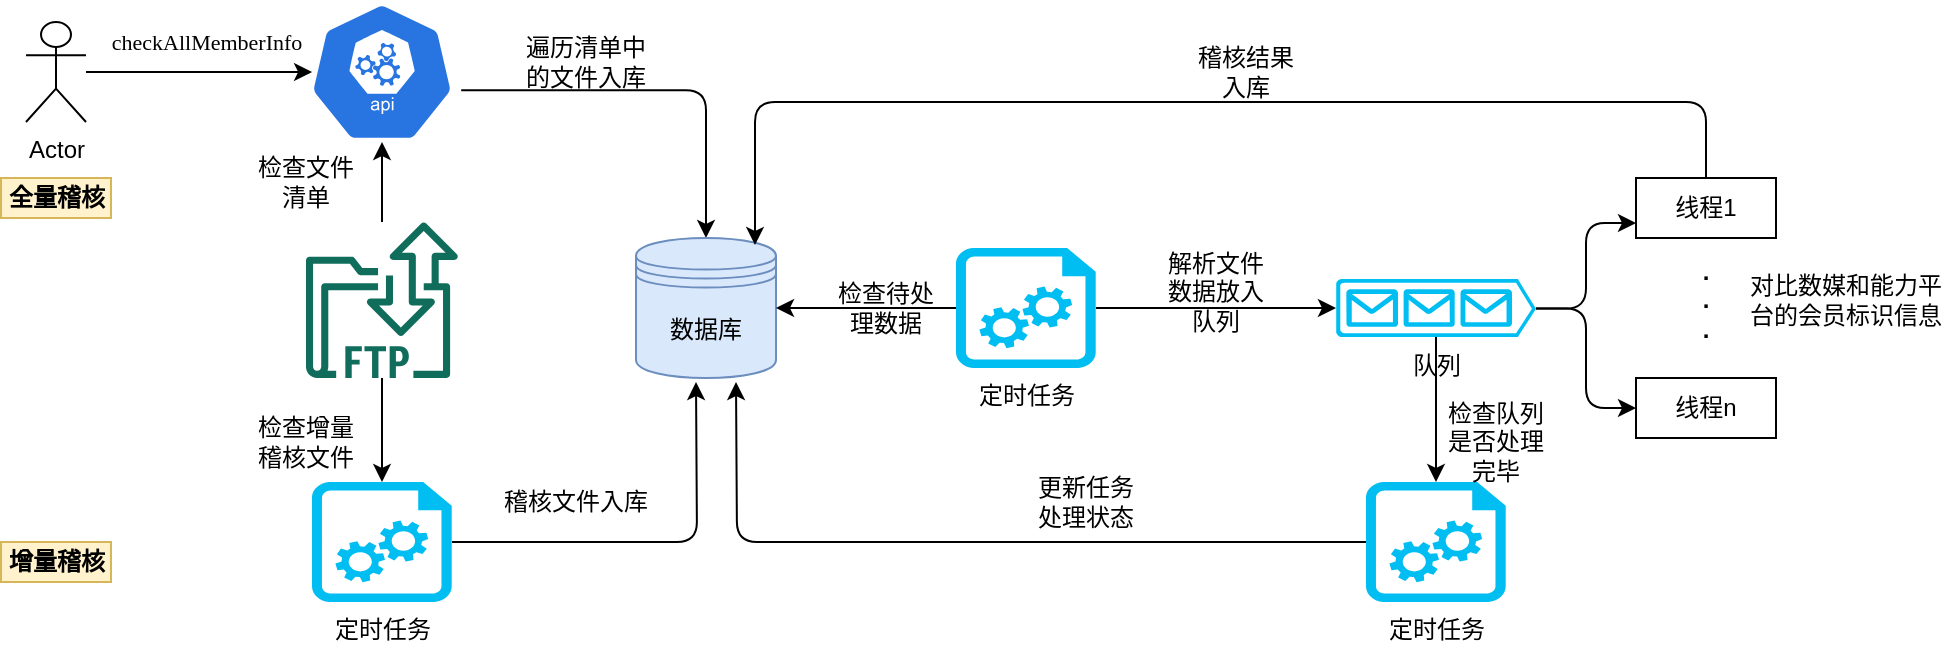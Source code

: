 <mxfile version="14.8.0" type="github">
  <diagram id="fYKfGPqdpj5STdfEeVyN" name="Page-1">
    <mxGraphModel dx="942" dy="582" grid="1" gridSize="10" guides="1" tooltips="1" connect="1" arrows="1" fold="1" page="1" pageScale="1" pageWidth="1169" pageHeight="1654" math="0" shadow="0">
      <root>
        <mxCell id="0" />
        <mxCell id="1" parent="0" />
        <mxCell id="s__IYp2AZCWsRCQvnXPb-18" style="edgeStyle=orthogonalEdgeStyle;orthogonalLoop=1;jettySize=auto;html=1;exitX=1;exitY=0.5;exitDx=0;exitDy=0;exitPerimeter=0;" edge="1" parent="1" source="s__IYp2AZCWsRCQvnXPb-1">
          <mxGeometry relative="1" as="geometry">
            <mxPoint x="430" y="240" as="targetPoint" />
          </mxGeometry>
        </mxCell>
        <mxCell id="s__IYp2AZCWsRCQvnXPb-1" value="定时任务" style="verticalLabelPosition=bottom;html=1;verticalAlign=top;align=center;strokeColor=none;fillColor=#00BEF2;shape=mxgraph.azure.startup_task;pointerEvents=1;" vertex="1" parent="1">
          <mxGeometry x="238" y="290" width="70" height="60" as="geometry" />
        </mxCell>
        <mxCell id="s__IYp2AZCWsRCQvnXPb-17" style="edgeStyle=orthogonalEdgeStyle;orthogonalLoop=1;jettySize=auto;html=1;exitX=0.995;exitY=0.63;exitDx=0;exitDy=0;exitPerimeter=0;entryX=0.5;entryY=0;entryDx=0;entryDy=0;" edge="1" parent="1" source="s__IYp2AZCWsRCQvnXPb-2" target="s__IYp2AZCWsRCQvnXPb-3">
          <mxGeometry relative="1" as="geometry" />
        </mxCell>
        <mxCell id="s__IYp2AZCWsRCQvnXPb-2" value="" style="html=1;dashed=0;whitespace=wrap;fillColor=#2875E2;strokeColor=#ffffff;points=[[0.005,0.63,0],[0.1,0.2,0],[0.9,0.2,0],[0.5,0,0],[0.995,0.63,0],[0.72,0.99,0],[0.5,1,0],[0.28,0.99,0]];shape=mxgraph.kubernetes.icon;prIcon=api;" vertex="1" parent="1">
          <mxGeometry x="233" y="50" width="80" height="70" as="geometry" />
        </mxCell>
        <mxCell id="s__IYp2AZCWsRCQvnXPb-3" value="数据库" style="shape=datastore;whiteSpace=wrap;html=1;fillColor=#dae8fc;strokeColor=#6c8ebf;" vertex="1" parent="1">
          <mxGeometry x="400" y="168" width="70" height="70" as="geometry" />
        </mxCell>
        <mxCell id="s__IYp2AZCWsRCQvnXPb-15" value="" style="edgeStyle=orthogonalEdgeStyle;orthogonalLoop=1;jettySize=auto;html=1;" edge="1" parent="1" source="s__IYp2AZCWsRCQvnXPb-4" target="s__IYp2AZCWsRCQvnXPb-2">
          <mxGeometry relative="1" as="geometry" />
        </mxCell>
        <mxCell id="s__IYp2AZCWsRCQvnXPb-16" value="" style="edgeStyle=orthogonalEdgeStyle;orthogonalLoop=1;jettySize=auto;html=1;" edge="1" parent="1" source="s__IYp2AZCWsRCQvnXPb-4" target="s__IYp2AZCWsRCQvnXPb-1">
          <mxGeometry relative="1" as="geometry" />
        </mxCell>
        <mxCell id="s__IYp2AZCWsRCQvnXPb-4" value="" style="outlineConnect=0;fontColor=#232F3E;gradientColor=none;fillColor=#116D5B;strokeColor=none;dashed=0;verticalLabelPosition=bottom;verticalAlign=top;align=center;html=1;fontSize=12;fontStyle=0;aspect=fixed;shape=mxgraph.aws4.transfer_for_ftp_resource;" vertex="1" parent="1">
          <mxGeometry x="235" y="160" width="76" height="78" as="geometry" />
        </mxCell>
        <mxCell id="s__IYp2AZCWsRCQvnXPb-19" style="edgeStyle=orthogonalEdgeStyle;orthogonalLoop=1;jettySize=auto;html=1;exitX=0;exitY=0.5;exitDx=0;exitDy=0;exitPerimeter=0;entryX=1;entryY=0.5;entryDx=0;entryDy=0;" edge="1" parent="1" source="s__IYp2AZCWsRCQvnXPb-5" target="s__IYp2AZCWsRCQvnXPb-3">
          <mxGeometry relative="1" as="geometry" />
        </mxCell>
        <mxCell id="s__IYp2AZCWsRCQvnXPb-20" style="edgeStyle=orthogonalEdgeStyle;orthogonalLoop=1;jettySize=auto;html=1;exitX=1;exitY=0.5;exitDx=0;exitDy=0;exitPerimeter=0;entryX=0;entryY=0.5;entryDx=0;entryDy=0;entryPerimeter=0;" edge="1" parent="1" source="s__IYp2AZCWsRCQvnXPb-5" target="s__IYp2AZCWsRCQvnXPb-6">
          <mxGeometry relative="1" as="geometry" />
        </mxCell>
        <mxCell id="s__IYp2AZCWsRCQvnXPb-5" value="定时任务" style="verticalLabelPosition=bottom;html=1;verticalAlign=top;align=center;strokeColor=none;fillColor=#00BEF2;shape=mxgraph.azure.startup_task;pointerEvents=1;" vertex="1" parent="1">
          <mxGeometry x="560" y="173" width="70" height="60" as="geometry" />
        </mxCell>
        <mxCell id="s__IYp2AZCWsRCQvnXPb-23" style="edgeStyle=orthogonalEdgeStyle;orthogonalLoop=1;jettySize=auto;html=1;exitX=1;exitY=0.51;exitDx=0;exitDy=0;exitPerimeter=0;entryX=0;entryY=0.75;entryDx=0;entryDy=0;" edge="1" parent="1" source="s__IYp2AZCWsRCQvnXPb-6" target="s__IYp2AZCWsRCQvnXPb-8">
          <mxGeometry relative="1" as="geometry" />
        </mxCell>
        <mxCell id="s__IYp2AZCWsRCQvnXPb-24" style="edgeStyle=orthogonalEdgeStyle;orthogonalLoop=1;jettySize=auto;html=1;exitX=1;exitY=0.51;exitDx=0;exitDy=0;exitPerimeter=0;entryX=0;entryY=0.5;entryDx=0;entryDy=0;" edge="1" parent="1" source="s__IYp2AZCWsRCQvnXPb-6" target="s__IYp2AZCWsRCQvnXPb-9">
          <mxGeometry relative="1" as="geometry" />
        </mxCell>
        <mxCell id="s__IYp2AZCWsRCQvnXPb-45" style="edgeStyle=orthogonalEdgeStyle;orthogonalLoop=1;jettySize=auto;html=1;exitX=0.5;exitY=1;exitDx=0;exitDy=0;exitPerimeter=0;fontColor=#000000;" edge="1" parent="1" source="s__IYp2AZCWsRCQvnXPb-6" target="s__IYp2AZCWsRCQvnXPb-43">
          <mxGeometry relative="1" as="geometry" />
        </mxCell>
        <mxCell id="s__IYp2AZCWsRCQvnXPb-6" value="队列" style="verticalLabelPosition=bottom;html=1;verticalAlign=top;align=center;strokeColor=none;fillColor=#00BEF2;shape=mxgraph.azure.queue_generic;pointerEvents=1;" vertex="1" parent="1">
          <mxGeometry x="750" y="188.5" width="100" height="29" as="geometry" />
        </mxCell>
        <mxCell id="s__IYp2AZCWsRCQvnXPb-41" style="edgeStyle=orthogonalEdgeStyle;orthogonalLoop=1;jettySize=auto;html=1;exitX=0.5;exitY=0;exitDx=0;exitDy=0;entryX=0.85;entryY=0.05;entryDx=0;entryDy=0;entryPerimeter=0;fontColor=#000000;" edge="1" parent="1" source="s__IYp2AZCWsRCQvnXPb-8" target="s__IYp2AZCWsRCQvnXPb-3">
          <mxGeometry relative="1" as="geometry">
            <Array as="points">
              <mxPoint x="935" y="100" />
              <mxPoint x="460" y="100" />
            </Array>
          </mxGeometry>
        </mxCell>
        <mxCell id="s__IYp2AZCWsRCQvnXPb-8" value="线程1" style="whiteSpace=wrap;html=1;" vertex="1" parent="1">
          <mxGeometry x="900" y="138" width="70" height="30" as="geometry" />
        </mxCell>
        <mxCell id="s__IYp2AZCWsRCQvnXPb-9" value="线程n" style="whiteSpace=wrap;html=1;" vertex="1" parent="1">
          <mxGeometry x="900" y="238" width="70" height="30" as="geometry" />
        </mxCell>
        <mxCell id="s__IYp2AZCWsRCQvnXPb-25" value=".&lt;br&gt;.&lt;br&gt;." style="text;html=1;strokeColor=none;fillColor=none;align=center;verticalAlign=middle;whiteSpace=wrap;fontStyle=1;" vertex="1" parent="1">
          <mxGeometry x="915" y="188.5" width="40" height="20" as="geometry" />
        </mxCell>
        <mxCell id="s__IYp2AZCWsRCQvnXPb-27" style="edgeStyle=orthogonalEdgeStyle;orthogonalLoop=1;jettySize=auto;html=1;entryX=0.063;entryY=0.5;entryDx=0;entryDy=0;entryPerimeter=0;" edge="1" parent="1" source="s__IYp2AZCWsRCQvnXPb-26" target="s__IYp2AZCWsRCQvnXPb-2">
          <mxGeometry relative="1" as="geometry" />
        </mxCell>
        <mxCell id="s__IYp2AZCWsRCQvnXPb-26" value="Actor" style="shape=umlActor;verticalLabelPosition=bottom;verticalAlign=top;html=1;outlineConnect=0;" vertex="1" parent="1">
          <mxGeometry x="95" y="60" width="30" height="50" as="geometry" />
        </mxCell>
        <mxCell id="s__IYp2AZCWsRCQvnXPb-28" value="&lt;span lang=&quot;EN-US&quot; style=&quot;font-family: &amp;#34;times new roman&amp;#34; , serif&quot;&gt;&lt;font style=&quot;font-size: 11px&quot;&gt;checkAllMemberInfo&lt;/font&gt;&lt;/span&gt;" style="text;html=1;align=center;verticalAlign=middle;resizable=0;points=[];autosize=1;strokeColor=none;" vertex="1" parent="1">
          <mxGeometry x="125" y="60" width="120" height="20" as="geometry" />
        </mxCell>
        <mxCell id="s__IYp2AZCWsRCQvnXPb-29" value="检查文件清单" style="text;html=1;strokeColor=none;fillColor=none;align=center;verticalAlign=middle;whiteSpace=wrap;" vertex="1" parent="1">
          <mxGeometry x="210" y="130" width="50" height="20" as="geometry" />
        </mxCell>
        <mxCell id="s__IYp2AZCWsRCQvnXPb-30" value="检查增量稽核文件" style="text;html=1;strokeColor=none;fillColor=none;align=center;verticalAlign=middle;whiteSpace=wrap;" vertex="1" parent="1">
          <mxGeometry x="210" y="260" width="50" height="20" as="geometry" />
        </mxCell>
        <mxCell id="s__IYp2AZCWsRCQvnXPb-31" value="检查待处理数据" style="text;html=1;strokeColor=none;fillColor=none;align=center;verticalAlign=middle;whiteSpace=wrap;" vertex="1" parent="1">
          <mxGeometry x="500" y="193" width="50" height="20" as="geometry" />
        </mxCell>
        <mxCell id="s__IYp2AZCWsRCQvnXPb-32" value="增量稽核" style="text;html=1;strokeColor=#d6b656;fillColor=#fff2cc;align=center;verticalAlign=middle;whiteSpace=wrap;fontStyle=1;labelBackgroundColor=none;" vertex="1" parent="1">
          <mxGeometry x="82.5" y="320" width="55" height="20" as="geometry" />
        </mxCell>
        <mxCell id="s__IYp2AZCWsRCQvnXPb-33" value="全量稽核" style="text;html=1;strokeColor=#d6b656;fillColor=#fff2cc;align=center;verticalAlign=middle;whiteSpace=wrap;fontStyle=1;" vertex="1" parent="1">
          <mxGeometry x="82.5" y="138" width="55" height="20" as="geometry" />
        </mxCell>
        <mxCell id="s__IYp2AZCWsRCQvnXPb-34" value="遍历清单中的文件入库" style="text;html=1;strokeColor=none;fillColor=none;align=center;verticalAlign=middle;whiteSpace=wrap;" vertex="1" parent="1">
          <mxGeometry x="340" y="70" width="70" height="20" as="geometry" />
        </mxCell>
        <mxCell id="s__IYp2AZCWsRCQvnXPb-35" value="稽核文件入库" style="text;html=1;strokeColor=none;fillColor=none;align=center;verticalAlign=middle;whiteSpace=wrap;" vertex="1" parent="1">
          <mxGeometry x="330" y="290" width="80" height="20" as="geometry" />
        </mxCell>
        <mxCell id="s__IYp2AZCWsRCQvnXPb-38" value="解析文件数据放入队列" style="text;html=1;strokeColor=none;fillColor=none;align=center;verticalAlign=middle;whiteSpace=wrap;labelBackgroundColor=none;fontColor=#000000;" vertex="1" parent="1">
          <mxGeometry x="660" y="184.5" width="60" height="20" as="geometry" />
        </mxCell>
        <mxCell id="s__IYp2AZCWsRCQvnXPb-40" value="对比数媒和能力平台的会员标识信息" style="text;html=1;strokeColor=none;fillColor=none;align=center;verticalAlign=middle;whiteSpace=wrap;labelBackgroundColor=none;fontColor=#000000;" vertex="1" parent="1">
          <mxGeometry x="955" y="189" width="100" height="20" as="geometry" />
        </mxCell>
        <mxCell id="s__IYp2AZCWsRCQvnXPb-42" value="稽核结果入库" style="text;html=1;strokeColor=none;fillColor=none;align=center;verticalAlign=middle;whiteSpace=wrap;labelBackgroundColor=none;fontColor=#000000;" vertex="1" parent="1">
          <mxGeometry x="680" y="75" width="50" height="20" as="geometry" />
        </mxCell>
        <mxCell id="s__IYp2AZCWsRCQvnXPb-49" style="edgeStyle=orthogonalEdgeStyle;orthogonalLoop=1;jettySize=auto;html=1;exitX=0;exitY=0.5;exitDx=0;exitDy=0;exitPerimeter=0;fontColor=#000000;" edge="1" parent="1" source="s__IYp2AZCWsRCQvnXPb-43">
          <mxGeometry relative="1" as="geometry">
            <mxPoint x="450" y="240" as="targetPoint" />
          </mxGeometry>
        </mxCell>
        <mxCell id="s__IYp2AZCWsRCQvnXPb-43" value="定时任务" style="verticalLabelPosition=bottom;html=1;verticalAlign=top;align=center;strokeColor=none;fillColor=#00BEF2;shape=mxgraph.azure.startup_task;pointerEvents=1;" vertex="1" parent="1">
          <mxGeometry x="765" y="290" width="70" height="60" as="geometry" />
        </mxCell>
        <mxCell id="s__IYp2AZCWsRCQvnXPb-48" value="检查队列是否处理完毕" style="text;html=1;strokeColor=none;fillColor=none;align=center;verticalAlign=middle;whiteSpace=wrap;labelBackgroundColor=none;fontColor=#000000;" vertex="1" parent="1">
          <mxGeometry x="800" y="260" width="60" height="20" as="geometry" />
        </mxCell>
        <mxCell id="s__IYp2AZCWsRCQvnXPb-50" value="更新任务处理状态" style="text;html=1;strokeColor=none;fillColor=none;align=center;verticalAlign=middle;whiteSpace=wrap;labelBackgroundColor=none;fontColor=#000000;" vertex="1" parent="1">
          <mxGeometry x="600" y="290" width="50" height="20" as="geometry" />
        </mxCell>
      </root>
    </mxGraphModel>
  </diagram>
</mxfile>
